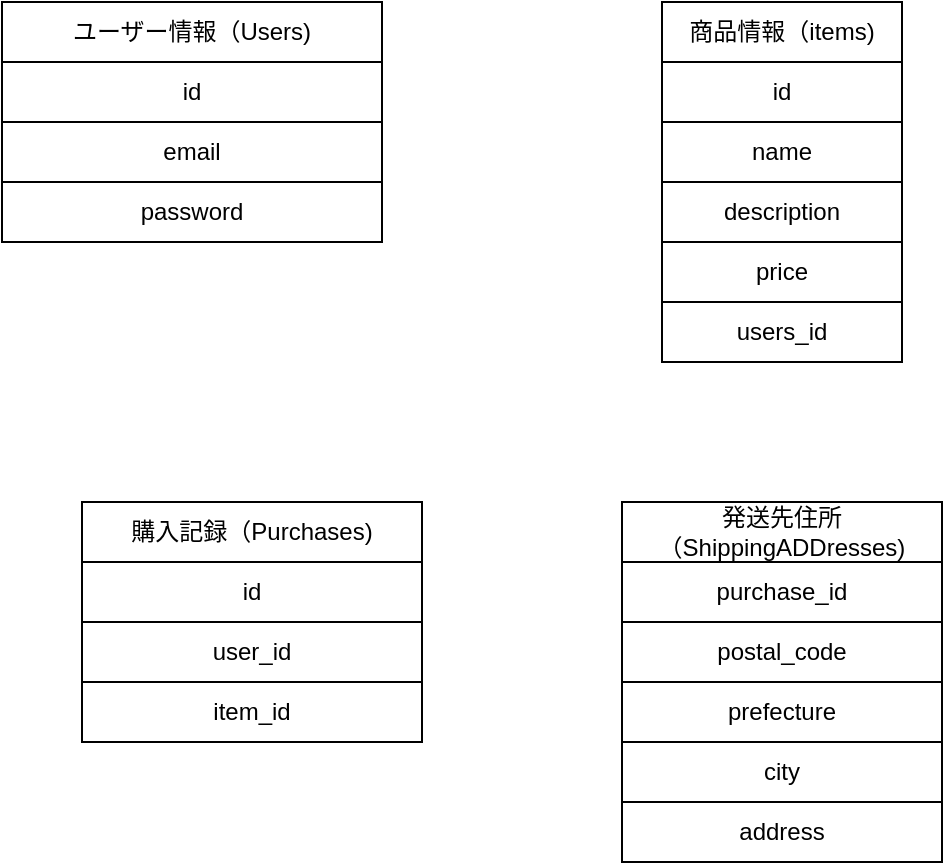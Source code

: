 <mxfile>
    <diagram id="TFtCZLqRosIBWpty5YXp" name="ページ1">
        <mxGraphModel dx="503" dy="442" grid="1" gridSize="10" guides="1" tooltips="1" connect="1" arrows="1" fold="1" page="1" pageScale="1" pageWidth="827" pageHeight="1169" math="0" shadow="0">
            <root>
                <mxCell id="0"/>
                <mxCell id="1" parent="0"/>
                <mxCell id="2" value="ユーザー情報（Users)" style="rounded=0;whiteSpace=wrap;html=1;direction=south;" vertex="1" parent="1">
                    <mxGeometry x="30" y="60" width="190" height="30" as="geometry"/>
                </mxCell>
                <mxCell id="11" value="" style="edgeStyle=none;html=1;" edge="1" parent="1" source="8" target="10">
                    <mxGeometry relative="1" as="geometry"/>
                </mxCell>
                <mxCell id="21" style="edgeStyle=none;html=1;exitX=0.5;exitY=0;exitDx=0;exitDy=0;" edge="1" parent="1" source="8" target="2">
                    <mxGeometry relative="1" as="geometry"/>
                </mxCell>
                <mxCell id="8" value="id" style="rounded=0;whiteSpace=wrap;html=1;" vertex="1" parent="1">
                    <mxGeometry x="30" y="90" width="190" height="30" as="geometry"/>
                </mxCell>
                <mxCell id="12" style="edgeStyle=none;html=1;exitX=0.5;exitY=0;exitDx=0;exitDy=0;" edge="1" parent="1" source="9">
                    <mxGeometry relative="1" as="geometry">
                        <mxPoint x="125" y="140" as="targetPoint"/>
                    </mxGeometry>
                </mxCell>
                <mxCell id="9" value="email" style="rounded=0;whiteSpace=wrap;html=1;" vertex="1" parent="1">
                    <mxGeometry x="30" y="120" width="190" height="30" as="geometry"/>
                </mxCell>
                <mxCell id="15" value="" style="edgeStyle=none;html=1;exitX=0.5;exitY=1;exitDx=0;exitDy=0;endArrow=none;" edge="1" parent="1" source="9" target="10">
                    <mxGeometry relative="1" as="geometry">
                        <mxPoint x="125" y="220" as="targetPoint"/>
                        <mxPoint x="125" y="170" as="sourcePoint"/>
                    </mxGeometry>
                </mxCell>
                <mxCell id="10" value="password" style="rounded=0;whiteSpace=wrap;html=1;" vertex="1" parent="1">
                    <mxGeometry x="30" y="150" width="190" height="30" as="geometry"/>
                </mxCell>
                <mxCell id="16" value="商品情報（items)" style="rounded=0;whiteSpace=wrap;html=1;" vertex="1" parent="1">
                    <mxGeometry x="360" y="60" width="120" height="30" as="geometry"/>
                </mxCell>
                <mxCell id="17" value="id" style="rounded=0;whiteSpace=wrap;html=1;" vertex="1" parent="1">
                    <mxGeometry x="360" y="90" width="120" height="30" as="geometry"/>
                </mxCell>
                <mxCell id="18" value="name" style="rounded=0;whiteSpace=wrap;html=1;" vertex="1" parent="1">
                    <mxGeometry x="360" y="120" width="120" height="30" as="geometry"/>
                </mxCell>
                <mxCell id="20" value="購入記録（Purchases)" style="rounded=0;whiteSpace=wrap;html=1;" vertex="1" parent="1">
                    <mxGeometry x="70" y="310" width="170" height="30" as="geometry"/>
                </mxCell>
                <mxCell id="24" value="id" style="rounded=0;whiteSpace=wrap;html=1;" vertex="1" parent="1">
                    <mxGeometry x="70" y="340" width="170" height="30" as="geometry"/>
                </mxCell>
                <mxCell id="25" value="user_id" style="rounded=0;whiteSpace=wrap;html=1;" vertex="1" parent="1">
                    <mxGeometry x="70" y="370" width="170" height="30" as="geometry"/>
                </mxCell>
                <mxCell id="26" value="item_id" style="rounded=0;whiteSpace=wrap;html=1;" vertex="1" parent="1">
                    <mxGeometry x="70" y="400" width="170" height="30" as="geometry"/>
                </mxCell>
                <mxCell id="27" value="description" style="rounded=0;whiteSpace=wrap;html=1;" vertex="1" parent="1">
                    <mxGeometry x="360" y="150" width="120" height="30" as="geometry"/>
                </mxCell>
                <mxCell id="28" value="price" style="rounded=0;whiteSpace=wrap;html=1;" vertex="1" parent="1">
                    <mxGeometry x="360" y="180" width="120" height="30" as="geometry"/>
                </mxCell>
                <mxCell id="29" value="発送先住所（ShippingADDresses)" style="rounded=0;whiteSpace=wrap;html=1;" vertex="1" parent="1">
                    <mxGeometry x="340" y="310" width="160" height="30" as="geometry"/>
                </mxCell>
                <mxCell id="30" value="purchase_id" style="rounded=0;whiteSpace=wrap;html=1;" vertex="1" parent="1">
                    <mxGeometry x="340" y="340" width="160" height="30" as="geometry"/>
                </mxCell>
                <mxCell id="31" value="postal_code" style="rounded=0;whiteSpace=wrap;html=1;" vertex="1" parent="1">
                    <mxGeometry x="340" y="370" width="160" height="30" as="geometry"/>
                </mxCell>
                <mxCell id="32" value="prefecture" style="rounded=0;whiteSpace=wrap;html=1;" vertex="1" parent="1">
                    <mxGeometry x="340" y="400" width="160" height="30" as="geometry"/>
                </mxCell>
                <mxCell id="36" value="users_id" style="rounded=0;whiteSpace=wrap;html=1;" vertex="1" parent="1">
                    <mxGeometry x="360" y="210" width="120" height="30" as="geometry"/>
                </mxCell>
                <mxCell id="37" value="city" style="rounded=0;whiteSpace=wrap;html=1;" vertex="1" parent="1">
                    <mxGeometry x="340" y="430" width="160" height="30" as="geometry"/>
                </mxCell>
                <mxCell id="38" value="address" style="rounded=0;whiteSpace=wrap;html=1;" vertex="1" parent="1">
                    <mxGeometry x="340" y="460" width="160" height="30" as="geometry"/>
                </mxCell>
            </root>
        </mxGraphModel>
    </diagram>
</mxfile>